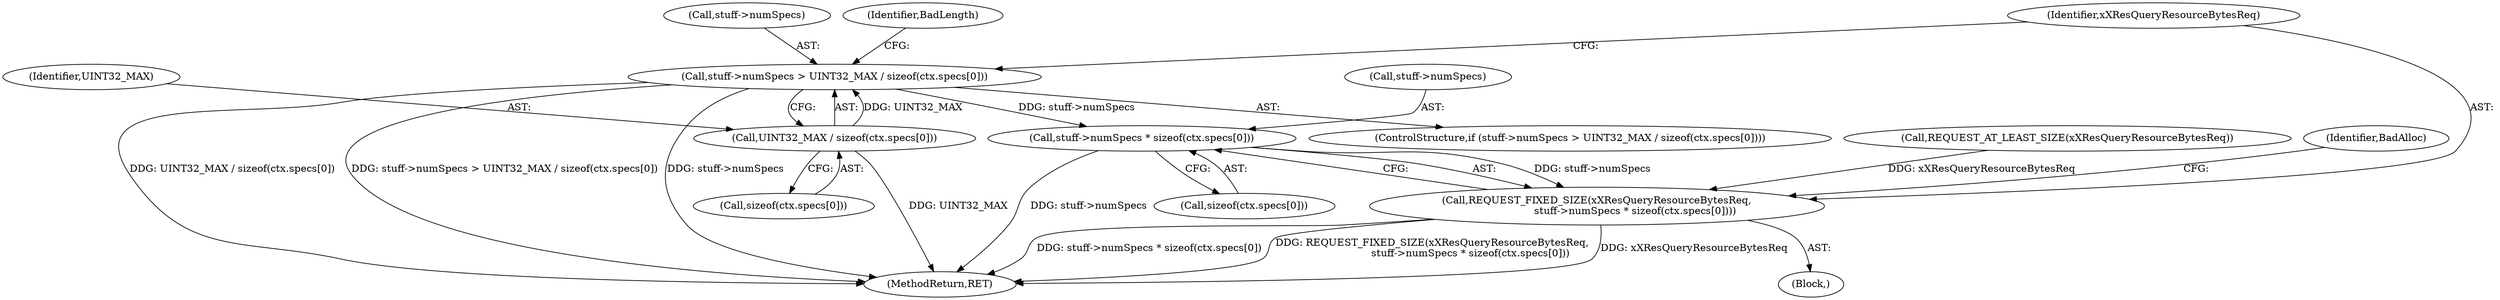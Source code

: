 digraph "0_xserver_cad5a1050b7184d828aef9c1dd151c3ab649d37e_1@API" {
"1000110" [label="(Call,stuff->numSpecs > UINT32_MAX / sizeof(ctx.specs[0]))"];
"1000114" [label="(Call,UINT32_MAX / sizeof(ctx.specs[0]))"];
"1000126" [label="(Call,stuff->numSpecs * sizeof(ctx.specs[0]))"];
"1000124" [label="(Call,REQUEST_FIXED_SIZE(xXResQueryResourceBytesReq,\n                        stuff->numSpecs * sizeof(ctx.specs[0])))"];
"1000102" [label="(Block,)"];
"1000110" [label="(Call,stuff->numSpecs > UINT32_MAX / sizeof(ctx.specs[0]))"];
"1000111" [label="(Call,stuff->numSpecs)"];
"1000123" [label="(Identifier,BadLength)"];
"1000115" [label="(Identifier,UINT32_MAX)"];
"1000125" [label="(Identifier,xXResQueryResourceBytesReq)"];
"1000109" [label="(ControlStructure,if (stuff->numSpecs > UINT32_MAX / sizeof(ctx.specs[0])))"];
"1000126" [label="(Call,stuff->numSpecs * sizeof(ctx.specs[0]))"];
"1000116" [label="(Call,sizeof(ctx.specs[0]))"];
"1000127" [label="(Call,stuff->numSpecs)"];
"1000107" [label="(Call,REQUEST_AT_LEAST_SIZE(xXResQueryResourceBytesReq))"];
"1000130" [label="(Call,sizeof(ctx.specs[0]))"];
"1000138" [label="(Identifier,BadAlloc)"];
"1000124" [label="(Call,REQUEST_FIXED_SIZE(xXResQueryResourceBytesReq,\n                        stuff->numSpecs * sizeof(ctx.specs[0])))"];
"1000114" [label="(Call,UINT32_MAX / sizeof(ctx.specs[0]))"];
"1000195" [label="(MethodReturn,RET)"];
"1000110" -> "1000109"  [label="AST: "];
"1000110" -> "1000114"  [label="CFG: "];
"1000111" -> "1000110"  [label="AST: "];
"1000114" -> "1000110"  [label="AST: "];
"1000123" -> "1000110"  [label="CFG: "];
"1000125" -> "1000110"  [label="CFG: "];
"1000110" -> "1000195"  [label="DDG: UINT32_MAX / sizeof(ctx.specs[0])"];
"1000110" -> "1000195"  [label="DDG: stuff->numSpecs > UINT32_MAX / sizeof(ctx.specs[0])"];
"1000110" -> "1000195"  [label="DDG: stuff->numSpecs"];
"1000114" -> "1000110"  [label="DDG: UINT32_MAX"];
"1000110" -> "1000126"  [label="DDG: stuff->numSpecs"];
"1000114" -> "1000116"  [label="CFG: "];
"1000115" -> "1000114"  [label="AST: "];
"1000116" -> "1000114"  [label="AST: "];
"1000114" -> "1000195"  [label="DDG: UINT32_MAX"];
"1000126" -> "1000124"  [label="AST: "];
"1000126" -> "1000130"  [label="CFG: "];
"1000127" -> "1000126"  [label="AST: "];
"1000130" -> "1000126"  [label="AST: "];
"1000124" -> "1000126"  [label="CFG: "];
"1000126" -> "1000195"  [label="DDG: stuff->numSpecs"];
"1000126" -> "1000124"  [label="DDG: stuff->numSpecs"];
"1000124" -> "1000102"  [label="AST: "];
"1000125" -> "1000124"  [label="AST: "];
"1000138" -> "1000124"  [label="CFG: "];
"1000124" -> "1000195"  [label="DDG: xXResQueryResourceBytesReq"];
"1000124" -> "1000195"  [label="DDG: stuff->numSpecs * sizeof(ctx.specs[0])"];
"1000124" -> "1000195"  [label="DDG: REQUEST_FIXED_SIZE(xXResQueryResourceBytesReq,\n                        stuff->numSpecs * sizeof(ctx.specs[0]))"];
"1000107" -> "1000124"  [label="DDG: xXResQueryResourceBytesReq"];
}

